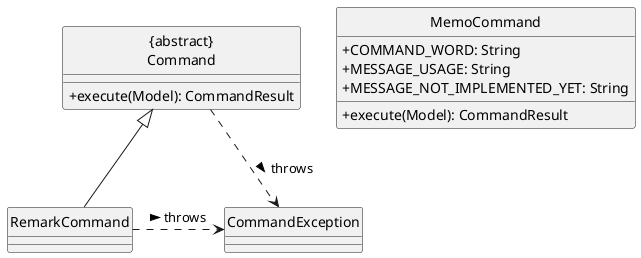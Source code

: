 @startuml
hide circle
skinparam classAttributeIconSize 0

Class "{abstract}\nCommand" as Command {
  +execute(Model): CommandResult
}
Class MemoCommand {
  +COMMAND_WORD: String
  +MESSAGE_USAGE: String
  +MESSAGE_NOT_IMPLEMENTED_YET: String
  +execute(Model): CommandResult
}
Class CommandException

RemarkCommand -up-|> Command
Command ..> CommandException: throws >
RemarkCommand .right.> CommandException: throws >
@enduml